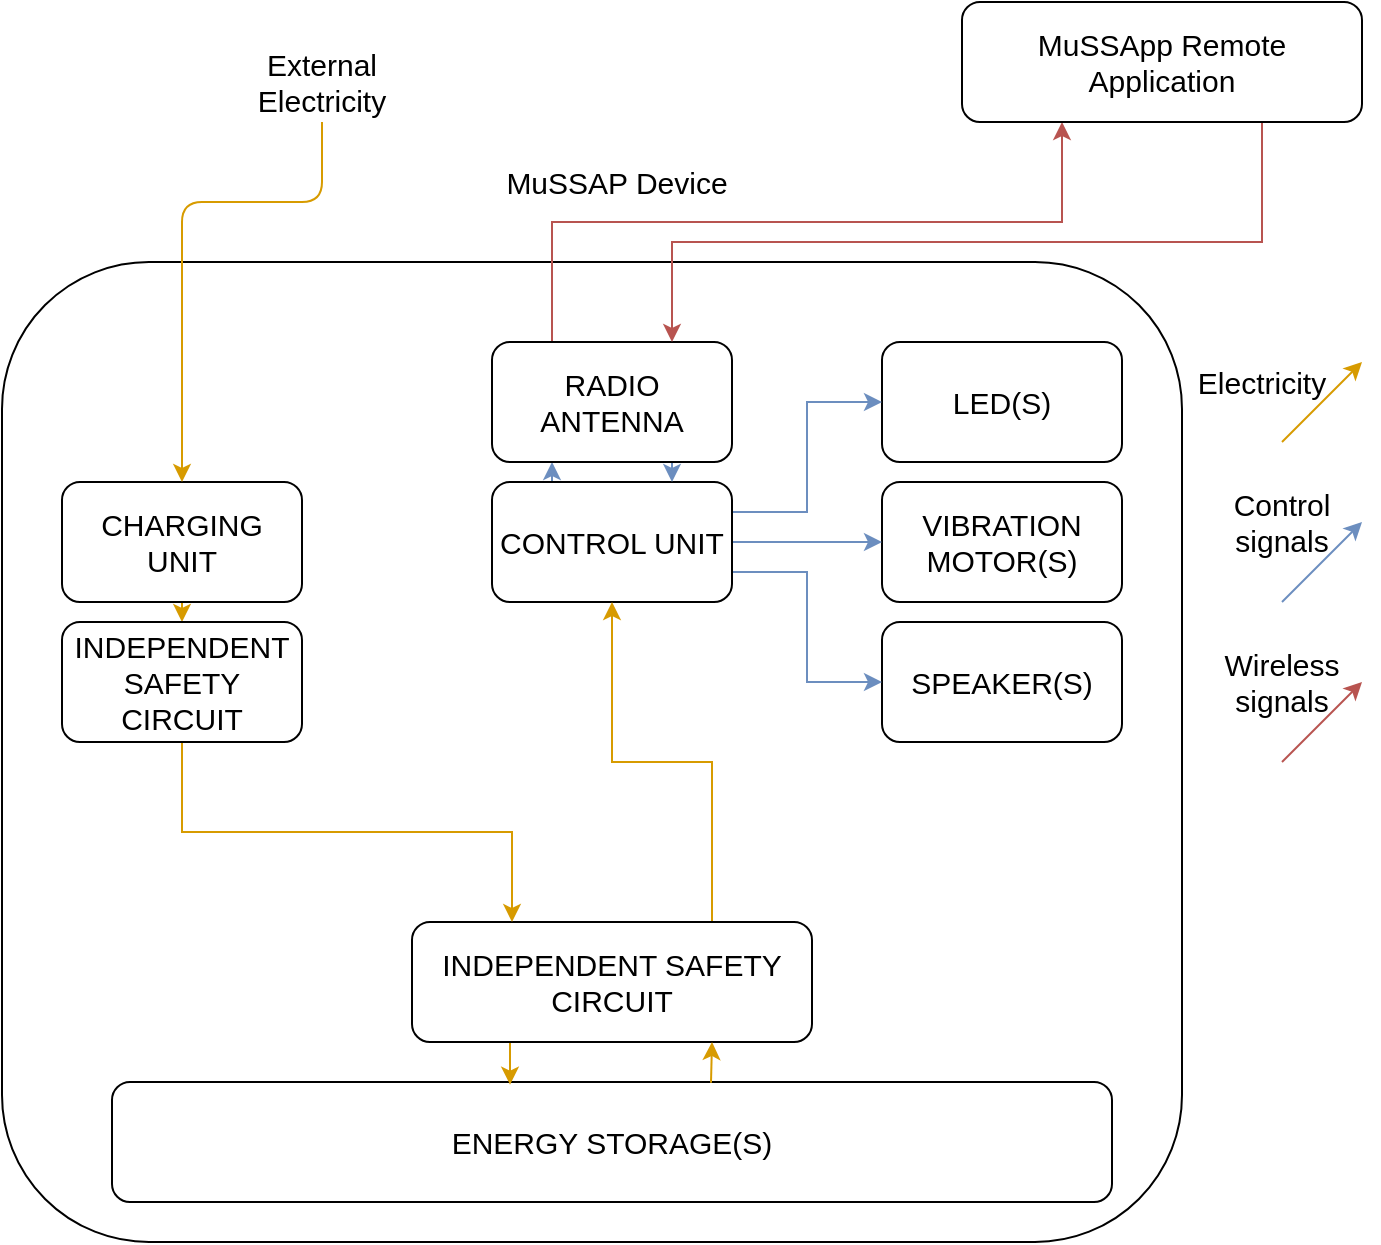 <mxfile version="14.9.6" type="device"><diagram id="lqPhuCRqpVq_KMdrTzcr" name="Page-1"><mxGraphModel dx="1086" dy="806" grid="1" gridSize="10" guides="1" tooltips="1" connect="1" arrows="1" fold="1" page="1" pageScale="1" pageWidth="850" pageHeight="1100" math="0" shadow="0"><root><mxCell id="0"/><mxCell id="1" parent="0"/><mxCell id="j-E97pyVQ--xQslTpeRr-1" value="" style="rounded=1;whiteSpace=wrap;html=1;" parent="1" vertex="1"><mxGeometry x="120" y="150" width="590" height="490" as="geometry"/></mxCell><mxCell id="j-E97pyVQ--xQslTpeRr-2" value="MuSSAP Device" style="text;html=1;strokeColor=none;fillColor=none;align=center;verticalAlign=middle;whiteSpace=wrap;rounded=0;fontSize=15;" parent="1" vertex="1"><mxGeometry x="370" y="90" width="115" height="40" as="geometry"/></mxCell><mxCell id="j-E97pyVQ--xQslTpeRr-3" value="LED(S)" style="rounded=1;whiteSpace=wrap;html=1;fontSize=15;" parent="1" vertex="1"><mxGeometry x="560" y="190" width="120" height="60" as="geometry"/></mxCell><mxCell id="j-E97pyVQ--xQslTpeRr-4" value="VIBRATION&lt;br&gt;MOTOR(S)" style="rounded=1;whiteSpace=wrap;html=1;fontSize=15;" parent="1" vertex="1"><mxGeometry x="560" y="260" width="120" height="60" as="geometry"/></mxCell><mxCell id="j-E97pyVQ--xQslTpeRr-5" value="SPEAKER(S)" style="rounded=1;whiteSpace=wrap;html=1;fontSize=15;" parent="1" vertex="1"><mxGeometry x="560" y="330" width="120" height="60" as="geometry"/></mxCell><mxCell id="j-E97pyVQ--xQslTpeRr-22" style="edgeStyle=orthogonalEdgeStyle;rounded=0;orthogonalLoop=1;jettySize=auto;html=1;exitX=0.25;exitY=0;exitDx=0;exitDy=0;entryX=0.25;entryY=1;entryDx=0;entryDy=0;fontSize=15;fontColor=#FFB570;fillColor=#dae8fc;strokeColor=#6c8ebf;" parent="1" source="j-E97pyVQ--xQslTpeRr-6" target="j-E97pyVQ--xQslTpeRr-12" edge="1"><mxGeometry relative="1" as="geometry"/></mxCell><mxCell id="j-E97pyVQ--xQslTpeRr-28" style="edgeStyle=orthogonalEdgeStyle;rounded=0;orthogonalLoop=1;jettySize=auto;html=1;exitX=1;exitY=0.25;exitDx=0;exitDy=0;entryX=0;entryY=0.5;entryDx=0;entryDy=0;labelBackgroundColor=#FFB570;fontSize=15;fontColor=#FFB570;fillColor=#dae8fc;strokeColor=#6c8ebf;" parent="1" source="j-E97pyVQ--xQslTpeRr-6" target="j-E97pyVQ--xQslTpeRr-3" edge="1"><mxGeometry relative="1" as="geometry"/></mxCell><mxCell id="j-E97pyVQ--xQslTpeRr-29" style="edgeStyle=orthogonalEdgeStyle;rounded=0;orthogonalLoop=1;jettySize=auto;html=1;exitX=1;exitY=0.5;exitDx=0;exitDy=0;entryX=0;entryY=0.5;entryDx=0;entryDy=0;labelBackgroundColor=#FFB570;fontSize=15;fontColor=#FFB570;fillColor=#dae8fc;strokeColor=#6c8ebf;" parent="1" source="j-E97pyVQ--xQslTpeRr-6" target="j-E97pyVQ--xQslTpeRr-4" edge="1"><mxGeometry relative="1" as="geometry"/></mxCell><mxCell id="j-E97pyVQ--xQslTpeRr-30" style="edgeStyle=orthogonalEdgeStyle;rounded=0;orthogonalLoop=1;jettySize=auto;html=1;exitX=1;exitY=0.75;exitDx=0;exitDy=0;entryX=0;entryY=0.5;entryDx=0;entryDy=0;labelBackgroundColor=#FFB570;fontSize=15;fontColor=#FFB570;fillColor=#dae8fc;strokeColor=#6c8ebf;" parent="1" source="j-E97pyVQ--xQslTpeRr-6" target="j-E97pyVQ--xQslTpeRr-5" edge="1"><mxGeometry relative="1" as="geometry"/></mxCell><mxCell id="j-E97pyVQ--xQslTpeRr-6" value="CONTROL UNIT" style="rounded=1;whiteSpace=wrap;html=1;fontSize=15;" parent="1" vertex="1"><mxGeometry x="365" y="260" width="120" height="60" as="geometry"/></mxCell><mxCell id="j-E97pyVQ--xQslTpeRr-14" style="edgeStyle=orthogonalEdgeStyle;rounded=0;orthogonalLoop=1;jettySize=auto;html=1;exitX=0.5;exitY=1;exitDx=0;exitDy=0;entryX=0.5;entryY=0;entryDx=0;entryDy=0;fontSize=15;fontColor=#FFB570;fillColor=#ffe6cc;strokeColor=#d79b00;" parent="1" source="j-E97pyVQ--xQslTpeRr-7" target="j-E97pyVQ--xQslTpeRr-10" edge="1"><mxGeometry relative="1" as="geometry"/></mxCell><mxCell id="j-E97pyVQ--xQslTpeRr-7" value="CHARGING UNIT" style="rounded=1;whiteSpace=wrap;html=1;fontSize=15;" parent="1" vertex="1"><mxGeometry x="150" y="260" width="120" height="60" as="geometry"/></mxCell><mxCell id="j-E97pyVQ--xQslTpeRr-8" value="ENERGY STORAGE(S)" style="rounded=1;whiteSpace=wrap;html=1;fontSize=15;" parent="1" vertex="1"><mxGeometry x="175" y="560" width="500" height="60" as="geometry"/></mxCell><mxCell id="j-E97pyVQ--xQslTpeRr-19" style="edgeStyle=orthogonalEdgeStyle;rounded=0;orthogonalLoop=1;jettySize=auto;html=1;exitX=0.25;exitY=1;exitDx=0;exitDy=0;entryX=0.398;entryY=0.022;entryDx=0;entryDy=0;entryPerimeter=0;fontSize=15;fontColor=#FFB570;fillColor=#ffe6cc;strokeColor=#d79b00;" parent="1" source="j-E97pyVQ--xQslTpeRr-9" target="j-E97pyVQ--xQslTpeRr-8" edge="1"><mxGeometry relative="1" as="geometry"/></mxCell><mxCell id="j-E97pyVQ--xQslTpeRr-21" style="edgeStyle=orthogonalEdgeStyle;rounded=0;orthogonalLoop=1;jettySize=auto;html=1;exitX=0.75;exitY=0;exitDx=0;exitDy=0;entryX=0.5;entryY=1;entryDx=0;entryDy=0;fontSize=15;fontColor=#FFB570;fillColor=#ffe6cc;strokeColor=#d79b00;" parent="1" source="j-E97pyVQ--xQslTpeRr-9" target="j-E97pyVQ--xQslTpeRr-6" edge="1"><mxGeometry relative="1" as="geometry"/></mxCell><mxCell id="j-E97pyVQ--xQslTpeRr-9" value="INDEPENDENT SAFETY CIRCUIT" style="rounded=1;whiteSpace=wrap;html=1;fontSize=15;" parent="1" vertex="1"><mxGeometry x="325" y="480" width="200" height="60" as="geometry"/></mxCell><mxCell id="j-E97pyVQ--xQslTpeRr-18" style="edgeStyle=orthogonalEdgeStyle;rounded=0;orthogonalLoop=1;jettySize=auto;html=1;exitX=0.5;exitY=1;exitDx=0;exitDy=0;entryX=0.25;entryY=0;entryDx=0;entryDy=0;fontSize=15;fontColor=#FFB570;fillColor=#ffe6cc;strokeColor=#d79b00;" parent="1" source="j-E97pyVQ--xQslTpeRr-10" target="j-E97pyVQ--xQslTpeRr-9" edge="1"><mxGeometry relative="1" as="geometry"/></mxCell><mxCell id="j-E97pyVQ--xQslTpeRr-10" value="INDEPENDENT SAFETY CIRCUIT" style="rounded=1;whiteSpace=wrap;html=1;fontSize=15;" parent="1" vertex="1"><mxGeometry x="150" y="330" width="120" height="60" as="geometry"/></mxCell><mxCell id="j-E97pyVQ--xQslTpeRr-23" style="edgeStyle=orthogonalEdgeStyle;rounded=0;orthogonalLoop=1;jettySize=auto;html=1;exitX=0.75;exitY=1;exitDx=0;exitDy=0;entryX=0.75;entryY=0;entryDx=0;entryDy=0;fontSize=15;fontColor=#FFB570;fillColor=#dae8fc;strokeColor=#6c8ebf;" parent="1" source="j-E97pyVQ--xQslTpeRr-12" target="j-E97pyVQ--xQslTpeRr-6" edge="1"><mxGeometry relative="1" as="geometry"/></mxCell><mxCell id="j-E97pyVQ--xQslTpeRr-25" style="edgeStyle=orthogonalEdgeStyle;rounded=0;orthogonalLoop=1;jettySize=auto;html=1;exitX=0.25;exitY=0;exitDx=0;exitDy=0;entryX=0.25;entryY=1;entryDx=0;entryDy=0;fontSize=15;fontColor=#FFB570;fillColor=#f8cecc;strokeColor=#b85450;" parent="1" source="j-E97pyVQ--xQslTpeRr-12" target="j-E97pyVQ--xQslTpeRr-13" edge="1"><mxGeometry relative="1" as="geometry"><Array as="points"><mxPoint x="395" y="130"/><mxPoint x="650" y="130"/></Array></mxGeometry></mxCell><mxCell id="j-E97pyVQ--xQslTpeRr-12" value="RADIO ANTENNA" style="rounded=1;whiteSpace=wrap;html=1;fontSize=15;" parent="1" vertex="1"><mxGeometry x="365" y="190" width="120" height="60" as="geometry"/></mxCell><mxCell id="j-E97pyVQ--xQslTpeRr-26" style="edgeStyle=orthogonalEdgeStyle;rounded=0;orthogonalLoop=1;jettySize=auto;html=1;exitX=0.75;exitY=1;exitDx=0;exitDy=0;entryX=0.75;entryY=0;entryDx=0;entryDy=0;fontSize=15;fontColor=#FFB570;fillColor=#f8cecc;strokeColor=#b85450;" parent="1" source="j-E97pyVQ--xQslTpeRr-13" target="j-E97pyVQ--xQslTpeRr-12" edge="1"><mxGeometry relative="1" as="geometry"><Array as="points"><mxPoint x="750" y="140"/><mxPoint x="455" y="140"/></Array></mxGeometry></mxCell><mxCell id="j-E97pyVQ--xQslTpeRr-13" value="MuSSApp Remote Application" style="rounded=1;whiteSpace=wrap;html=1;fontSize=15;" parent="1" vertex="1"><mxGeometry x="600" y="20" width="200" height="60" as="geometry"/></mxCell><mxCell id="j-E97pyVQ--xQslTpeRr-15" value="" style="endArrow=classic;html=1;fontSize=15;fontColor=#FFB570;labelBackgroundColor=#FFB570;fillColor=#ffe6cc;strokeColor=#d79b00;" parent="1" target="j-E97pyVQ--xQslTpeRr-7" edge="1"><mxGeometry width="50" height="50" relative="1" as="geometry"><mxPoint x="280" y="80" as="sourcePoint"/><mxPoint x="240" y="80" as="targetPoint"/><Array as="points"><mxPoint x="280" y="120"/><mxPoint x="210" y="120"/></Array></mxGeometry></mxCell><mxCell id="j-E97pyVQ--xQslTpeRr-17" value="&lt;font color=&quot;#000000&quot;&gt;External Electricity&lt;/font&gt;" style="text;html=1;strokeColor=none;fillColor=none;align=center;verticalAlign=middle;whiteSpace=wrap;rounded=0;fontSize=15;fontColor=#FFB570;" parent="1" vertex="1"><mxGeometry x="235" y="50" width="90" height="20" as="geometry"/></mxCell><mxCell id="j-E97pyVQ--xQslTpeRr-20" value="" style="endArrow=classic;html=1;fontSize=15;fontColor=#FFB570;entryX=0.75;entryY=1;entryDx=0;entryDy=0;exitX=0.599;exitY=0.007;exitDx=0;exitDy=0;exitPerimeter=0;fillColor=#ffe6cc;strokeColor=#d79b00;" parent="1" source="j-E97pyVQ--xQslTpeRr-8" target="j-E97pyVQ--xQslTpeRr-9" edge="1"><mxGeometry width="50" height="50" relative="1" as="geometry"><mxPoint x="410" y="640" as="sourcePoint"/><mxPoint x="460" y="590" as="targetPoint"/></mxGeometry></mxCell><mxCell id="j-E97pyVQ--xQslTpeRr-31" value="Electricity" style="text;html=1;align=center;verticalAlign=middle;whiteSpace=wrap;rounded=0;fontSize=15;" parent="1" vertex="1"><mxGeometry x="730" y="200" width="40" height="20" as="geometry"/></mxCell><mxCell id="j-E97pyVQ--xQslTpeRr-32" value="" style="endArrow=classic;html=1;labelBackgroundColor=#FFB570;fontSize=15;fontColor=#FFB570;fillColor=#ffe6cc;strokeColor=#d79b00;" parent="1" edge="1"><mxGeometry width="50" height="50" relative="1" as="geometry"><mxPoint x="760" y="240" as="sourcePoint"/><mxPoint x="800" y="200" as="targetPoint"/></mxGeometry></mxCell><mxCell id="j-E97pyVQ--xQslTpeRr-33" value="Control signals" style="text;html=1;align=center;verticalAlign=middle;whiteSpace=wrap;rounded=0;fontSize=15;" parent="1" vertex="1"><mxGeometry x="740" y="270" width="40" height="20" as="geometry"/></mxCell><mxCell id="j-E97pyVQ--xQslTpeRr-34" value="" style="endArrow=classic;html=1;labelBackgroundColor=#FFB570;fontSize=15;fontColor=#FFB570;fillColor=#dae8fc;strokeColor=#6c8ebf;" parent="1" edge="1"><mxGeometry width="50" height="50" relative="1" as="geometry"><mxPoint x="760" y="320" as="sourcePoint"/><mxPoint x="800" y="280" as="targetPoint"/></mxGeometry></mxCell><mxCell id="j-E97pyVQ--xQslTpeRr-35" value="Wireless&lt;br&gt;signals" style="text;html=1;align=center;verticalAlign=middle;whiteSpace=wrap;rounded=0;fontSize=15;" parent="1" vertex="1"><mxGeometry x="740" y="350" width="40" height="20" as="geometry"/></mxCell><mxCell id="j-E97pyVQ--xQslTpeRr-36" value="" style="endArrow=classic;html=1;labelBackgroundColor=#FFB570;fontSize=15;fontColor=#FFB570;fillColor=#f8cecc;strokeColor=#b85450;" parent="1" edge="1"><mxGeometry width="50" height="50" relative="1" as="geometry"><mxPoint x="760" y="400" as="sourcePoint"/><mxPoint x="800" y="360" as="targetPoint"/></mxGeometry></mxCell></root></mxGraphModel></diagram></mxfile>